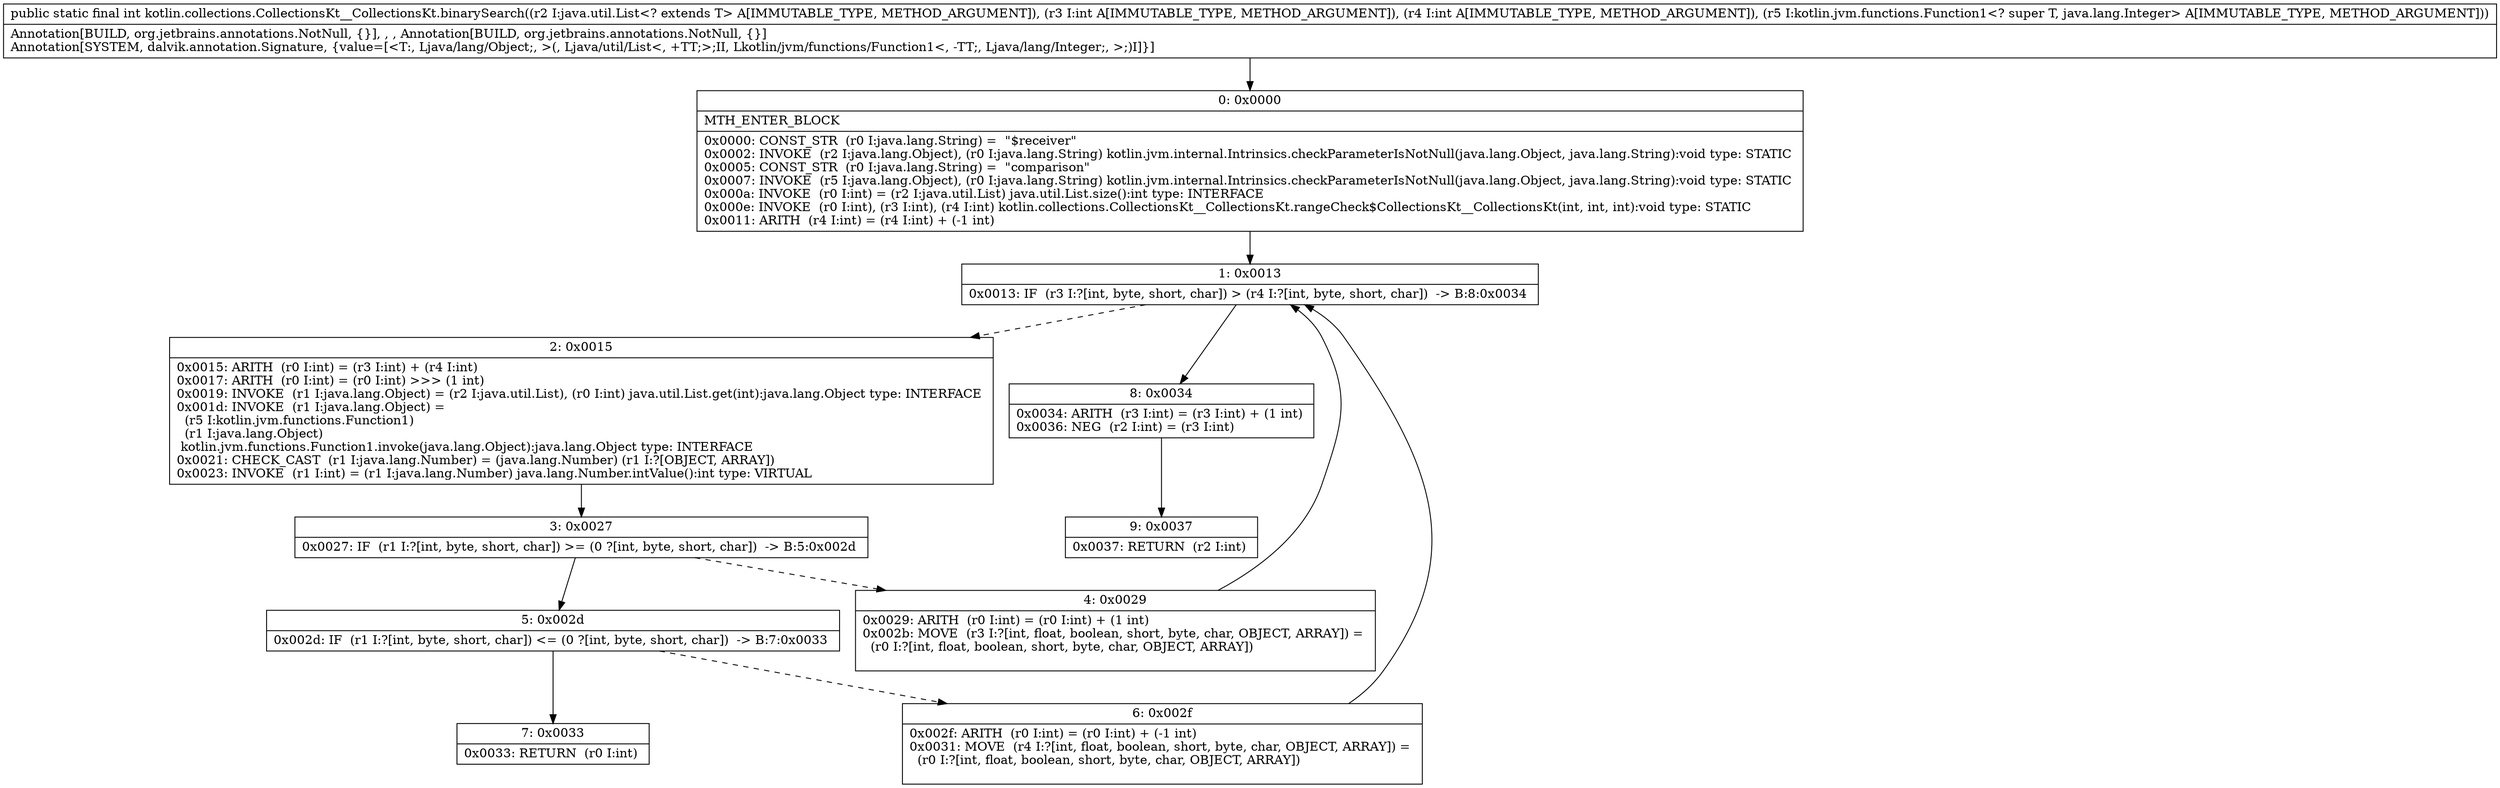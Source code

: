 digraph "CFG forkotlin.collections.CollectionsKt__CollectionsKt.binarySearch(Ljava\/util\/List;IILkotlin\/jvm\/functions\/Function1;)I" {
Node_0 [shape=record,label="{0\:\ 0x0000|MTH_ENTER_BLOCK\l|0x0000: CONST_STR  (r0 I:java.lang.String) =  \"$receiver\" \l0x0002: INVOKE  (r2 I:java.lang.Object), (r0 I:java.lang.String) kotlin.jvm.internal.Intrinsics.checkParameterIsNotNull(java.lang.Object, java.lang.String):void type: STATIC \l0x0005: CONST_STR  (r0 I:java.lang.String) =  \"comparison\" \l0x0007: INVOKE  (r5 I:java.lang.Object), (r0 I:java.lang.String) kotlin.jvm.internal.Intrinsics.checkParameterIsNotNull(java.lang.Object, java.lang.String):void type: STATIC \l0x000a: INVOKE  (r0 I:int) = (r2 I:java.util.List) java.util.List.size():int type: INTERFACE \l0x000e: INVOKE  (r0 I:int), (r3 I:int), (r4 I:int) kotlin.collections.CollectionsKt__CollectionsKt.rangeCheck$CollectionsKt__CollectionsKt(int, int, int):void type: STATIC \l0x0011: ARITH  (r4 I:int) = (r4 I:int) + (\-1 int) \l}"];
Node_1 [shape=record,label="{1\:\ 0x0013|0x0013: IF  (r3 I:?[int, byte, short, char]) \> (r4 I:?[int, byte, short, char])  \-\> B:8:0x0034 \l}"];
Node_2 [shape=record,label="{2\:\ 0x0015|0x0015: ARITH  (r0 I:int) = (r3 I:int) + (r4 I:int) \l0x0017: ARITH  (r0 I:int) = (r0 I:int) \>\>\> (1 int) \l0x0019: INVOKE  (r1 I:java.lang.Object) = (r2 I:java.util.List), (r0 I:int) java.util.List.get(int):java.lang.Object type: INTERFACE \l0x001d: INVOKE  (r1 I:java.lang.Object) = \l  (r5 I:kotlin.jvm.functions.Function1)\l  (r1 I:java.lang.Object)\l kotlin.jvm.functions.Function1.invoke(java.lang.Object):java.lang.Object type: INTERFACE \l0x0021: CHECK_CAST  (r1 I:java.lang.Number) = (java.lang.Number) (r1 I:?[OBJECT, ARRAY]) \l0x0023: INVOKE  (r1 I:int) = (r1 I:java.lang.Number) java.lang.Number.intValue():int type: VIRTUAL \l}"];
Node_3 [shape=record,label="{3\:\ 0x0027|0x0027: IF  (r1 I:?[int, byte, short, char]) \>= (0 ?[int, byte, short, char])  \-\> B:5:0x002d \l}"];
Node_4 [shape=record,label="{4\:\ 0x0029|0x0029: ARITH  (r0 I:int) = (r0 I:int) + (1 int) \l0x002b: MOVE  (r3 I:?[int, float, boolean, short, byte, char, OBJECT, ARRAY]) = \l  (r0 I:?[int, float, boolean, short, byte, char, OBJECT, ARRAY])\l \l}"];
Node_5 [shape=record,label="{5\:\ 0x002d|0x002d: IF  (r1 I:?[int, byte, short, char]) \<= (0 ?[int, byte, short, char])  \-\> B:7:0x0033 \l}"];
Node_6 [shape=record,label="{6\:\ 0x002f|0x002f: ARITH  (r0 I:int) = (r0 I:int) + (\-1 int) \l0x0031: MOVE  (r4 I:?[int, float, boolean, short, byte, char, OBJECT, ARRAY]) = \l  (r0 I:?[int, float, boolean, short, byte, char, OBJECT, ARRAY])\l \l}"];
Node_7 [shape=record,label="{7\:\ 0x0033|0x0033: RETURN  (r0 I:int) \l}"];
Node_8 [shape=record,label="{8\:\ 0x0034|0x0034: ARITH  (r3 I:int) = (r3 I:int) + (1 int) \l0x0036: NEG  (r2 I:int) = (r3 I:int) \l}"];
Node_9 [shape=record,label="{9\:\ 0x0037|0x0037: RETURN  (r2 I:int) \l}"];
MethodNode[shape=record,label="{public static final int kotlin.collections.CollectionsKt__CollectionsKt.binarySearch((r2 I:java.util.List\<? extends T\> A[IMMUTABLE_TYPE, METHOD_ARGUMENT]), (r3 I:int A[IMMUTABLE_TYPE, METHOD_ARGUMENT]), (r4 I:int A[IMMUTABLE_TYPE, METHOD_ARGUMENT]), (r5 I:kotlin.jvm.functions.Function1\<? super T, java.lang.Integer\> A[IMMUTABLE_TYPE, METHOD_ARGUMENT]))  | Annotation[BUILD, org.jetbrains.annotations.NotNull, \{\}], , , Annotation[BUILD, org.jetbrains.annotations.NotNull, \{\}]\lAnnotation[SYSTEM, dalvik.annotation.Signature, \{value=[\<T:, Ljava\/lang\/Object;, \>(, Ljava\/util\/List\<, +TT;\>;II, Lkotlin\/jvm\/functions\/Function1\<, \-TT;, Ljava\/lang\/Integer;, \>;)I]\}]\l}"];
MethodNode -> Node_0;
Node_0 -> Node_1;
Node_1 -> Node_2[style=dashed];
Node_1 -> Node_8;
Node_2 -> Node_3;
Node_3 -> Node_4[style=dashed];
Node_3 -> Node_5;
Node_4 -> Node_1;
Node_5 -> Node_6[style=dashed];
Node_5 -> Node_7;
Node_6 -> Node_1;
Node_8 -> Node_9;
}

